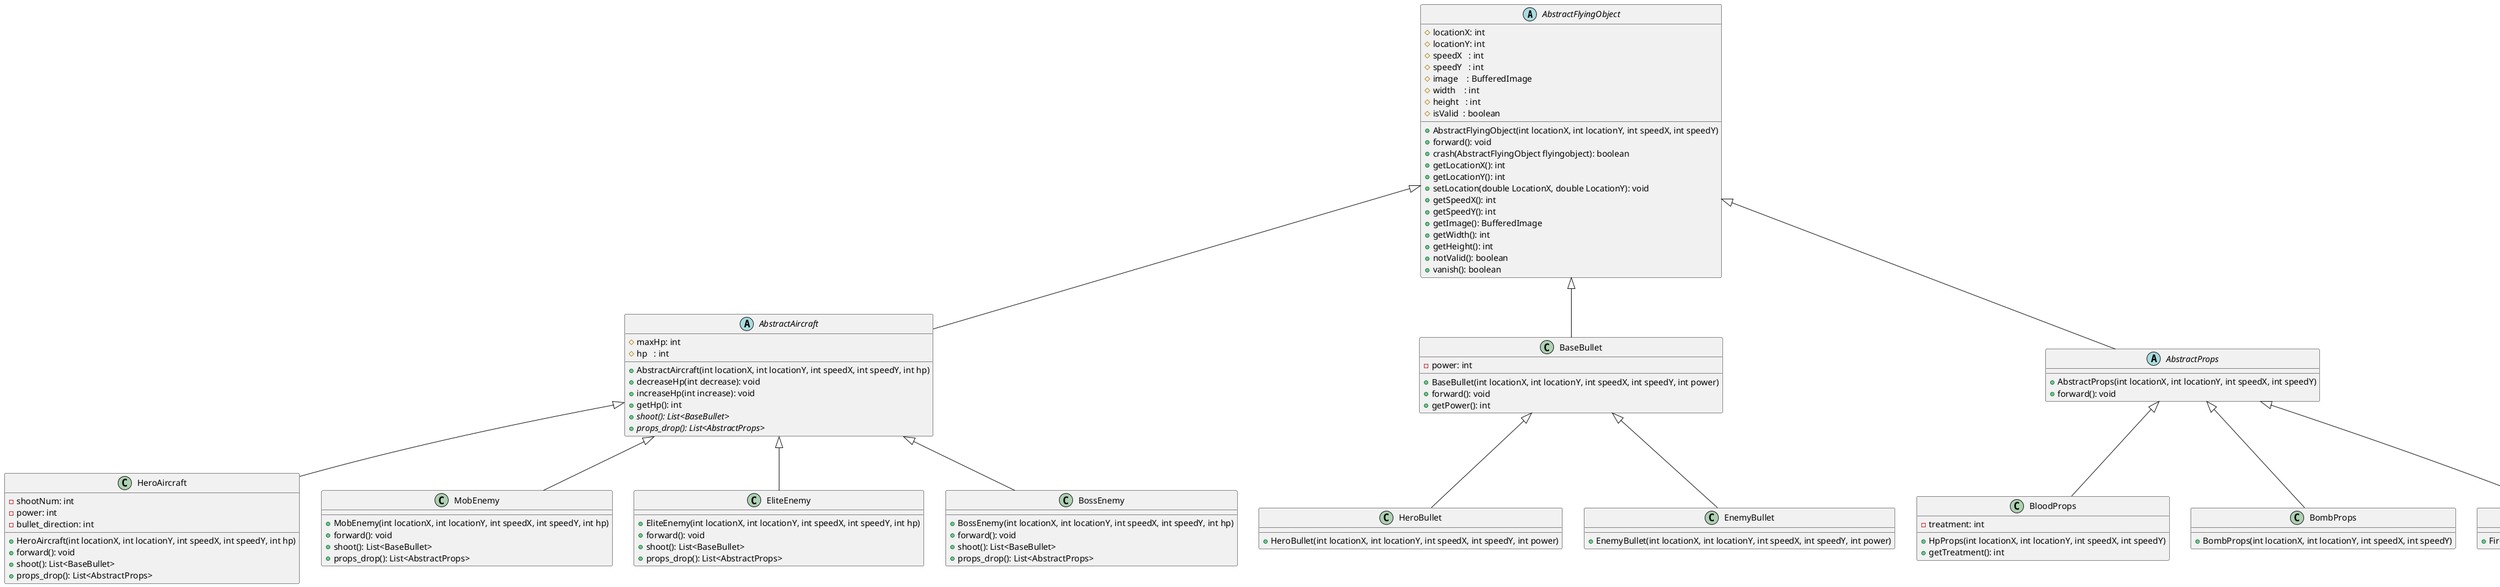 @startuml
'https://plantuml.com/class-diagram

AbstractFlyingObject <|-- AbstractAircraft
AbstractAircraft     <|-- HeroAircraft
AbstractAircraft     <|-- MobEnemy
AbstractAircraft     <|-- EliteEnemy
AbstractAircraft     <|-- BossEnemy

AbstractFlyingObject <|-- BaseBullet
BaseBullet           <|-- HeroBullet
BaseBullet           <|-- EnemyBullet

AbstractFlyingObject <|-- AbstractProps
AbstractProps        <|-- BloodProps
AbstractProps        <|-- BombProps
AbstractProps        <|-- FireProps

abstract class AbstractFlyingObject {
    # locationX: int
    # locationY: int
    # speedX   : int
    # speedY   : int
    # image    : BufferedImage
    # width    : int
    # height   : int
    # isValid  : boolean

    + AbstractFlyingObject(int locationX, int locationY, int speedX, int speedY)
    + forward(): void
    + crash(AbstractFlyingObject flyingobject): boolean
    + getLocationX(): int
    + getLocationY(): int
    + setLocation(double LocationX, double LocationY): void
    + getSpeedX(): int
    + getSpeedY(): int
    + getImage(): BufferedImage
    + getWidth(): int
    + getHeight(): int
    + notValid(): boolean
    + vanish(): boolean
}

abstract class AbstractAircraft {
    # maxHp: int
    # hp   : int

    + AbstractAircraft(int locationX, int locationY, int speedX, int speedY, int hp)
    + decreaseHp(int decrease): void
    + increaseHp(int increase): void
    + getHp(): int
    + {abstract} shoot(): List<BaseBullet>
    + {abstract} props_drop(): List<AbstractProps>
}

class HeroAircraft {
    - shootNum: int
    - power: int
    - bullet_direction: int

    + HeroAircraft(int locationX, int locationY, int speedX, int speedY, int hp)
    + forward(): void
    + shoot(): List<BaseBullet>
    + props_drop(): List<AbstractProps>
}

class MobEnemy {

    + MobEnemy(int locationX, int locationY, int speedX, int speedY, int hp)
    + forward(): void
    + shoot(): List<BaseBullet>
    + props_drop(): List<AbstractProps>
}

class EliteEnemy {

    + EliteEnemy(int locationX, int locationY, int speedX, int speedY, int hp)
    + forward(): void
    + shoot(): List<BaseBullet>
    + props_drop(): List<AbstractProps>
}

class BossEnemy {

    + BossEnemy(int locationX, int locationY, int speedX, int speedY, int hp)
    + forward(): void
    + shoot(): List<BaseBullet>
    + props_drop(): List<AbstractProps>
}

class BaseBullet {
    - power: int

    + BaseBullet(int locationX, int locationY, int speedX, int speedY, int power)
    + forward(): void
    + getPower(): int
}

class EnemyBullet {

    + EnemyBullet(int locationX, int locationY, int speedX, int speedY, int power)
}

class HeroBullet {

    + HeroBullet(int locationX, int locationY, int speedX, int speedY, int power)
}

abstract class AbstractProps {

    + AbstractProps(int locationX, int locationY, int speedX, int speedY)
    + forward(): void
}

class BloodProps {
    -treatment: int

    + HpProps(int locationX, int locationY, int speedX, int speedY)
    + getTreatment(): int
}

class BombProps {

    + BombProps(int locationX, int locationY, int speedX, int speedY)
}

class FireProps {

    + FireProps(int locationX, int locationY, int speedX, int speedY)
}

@enduml